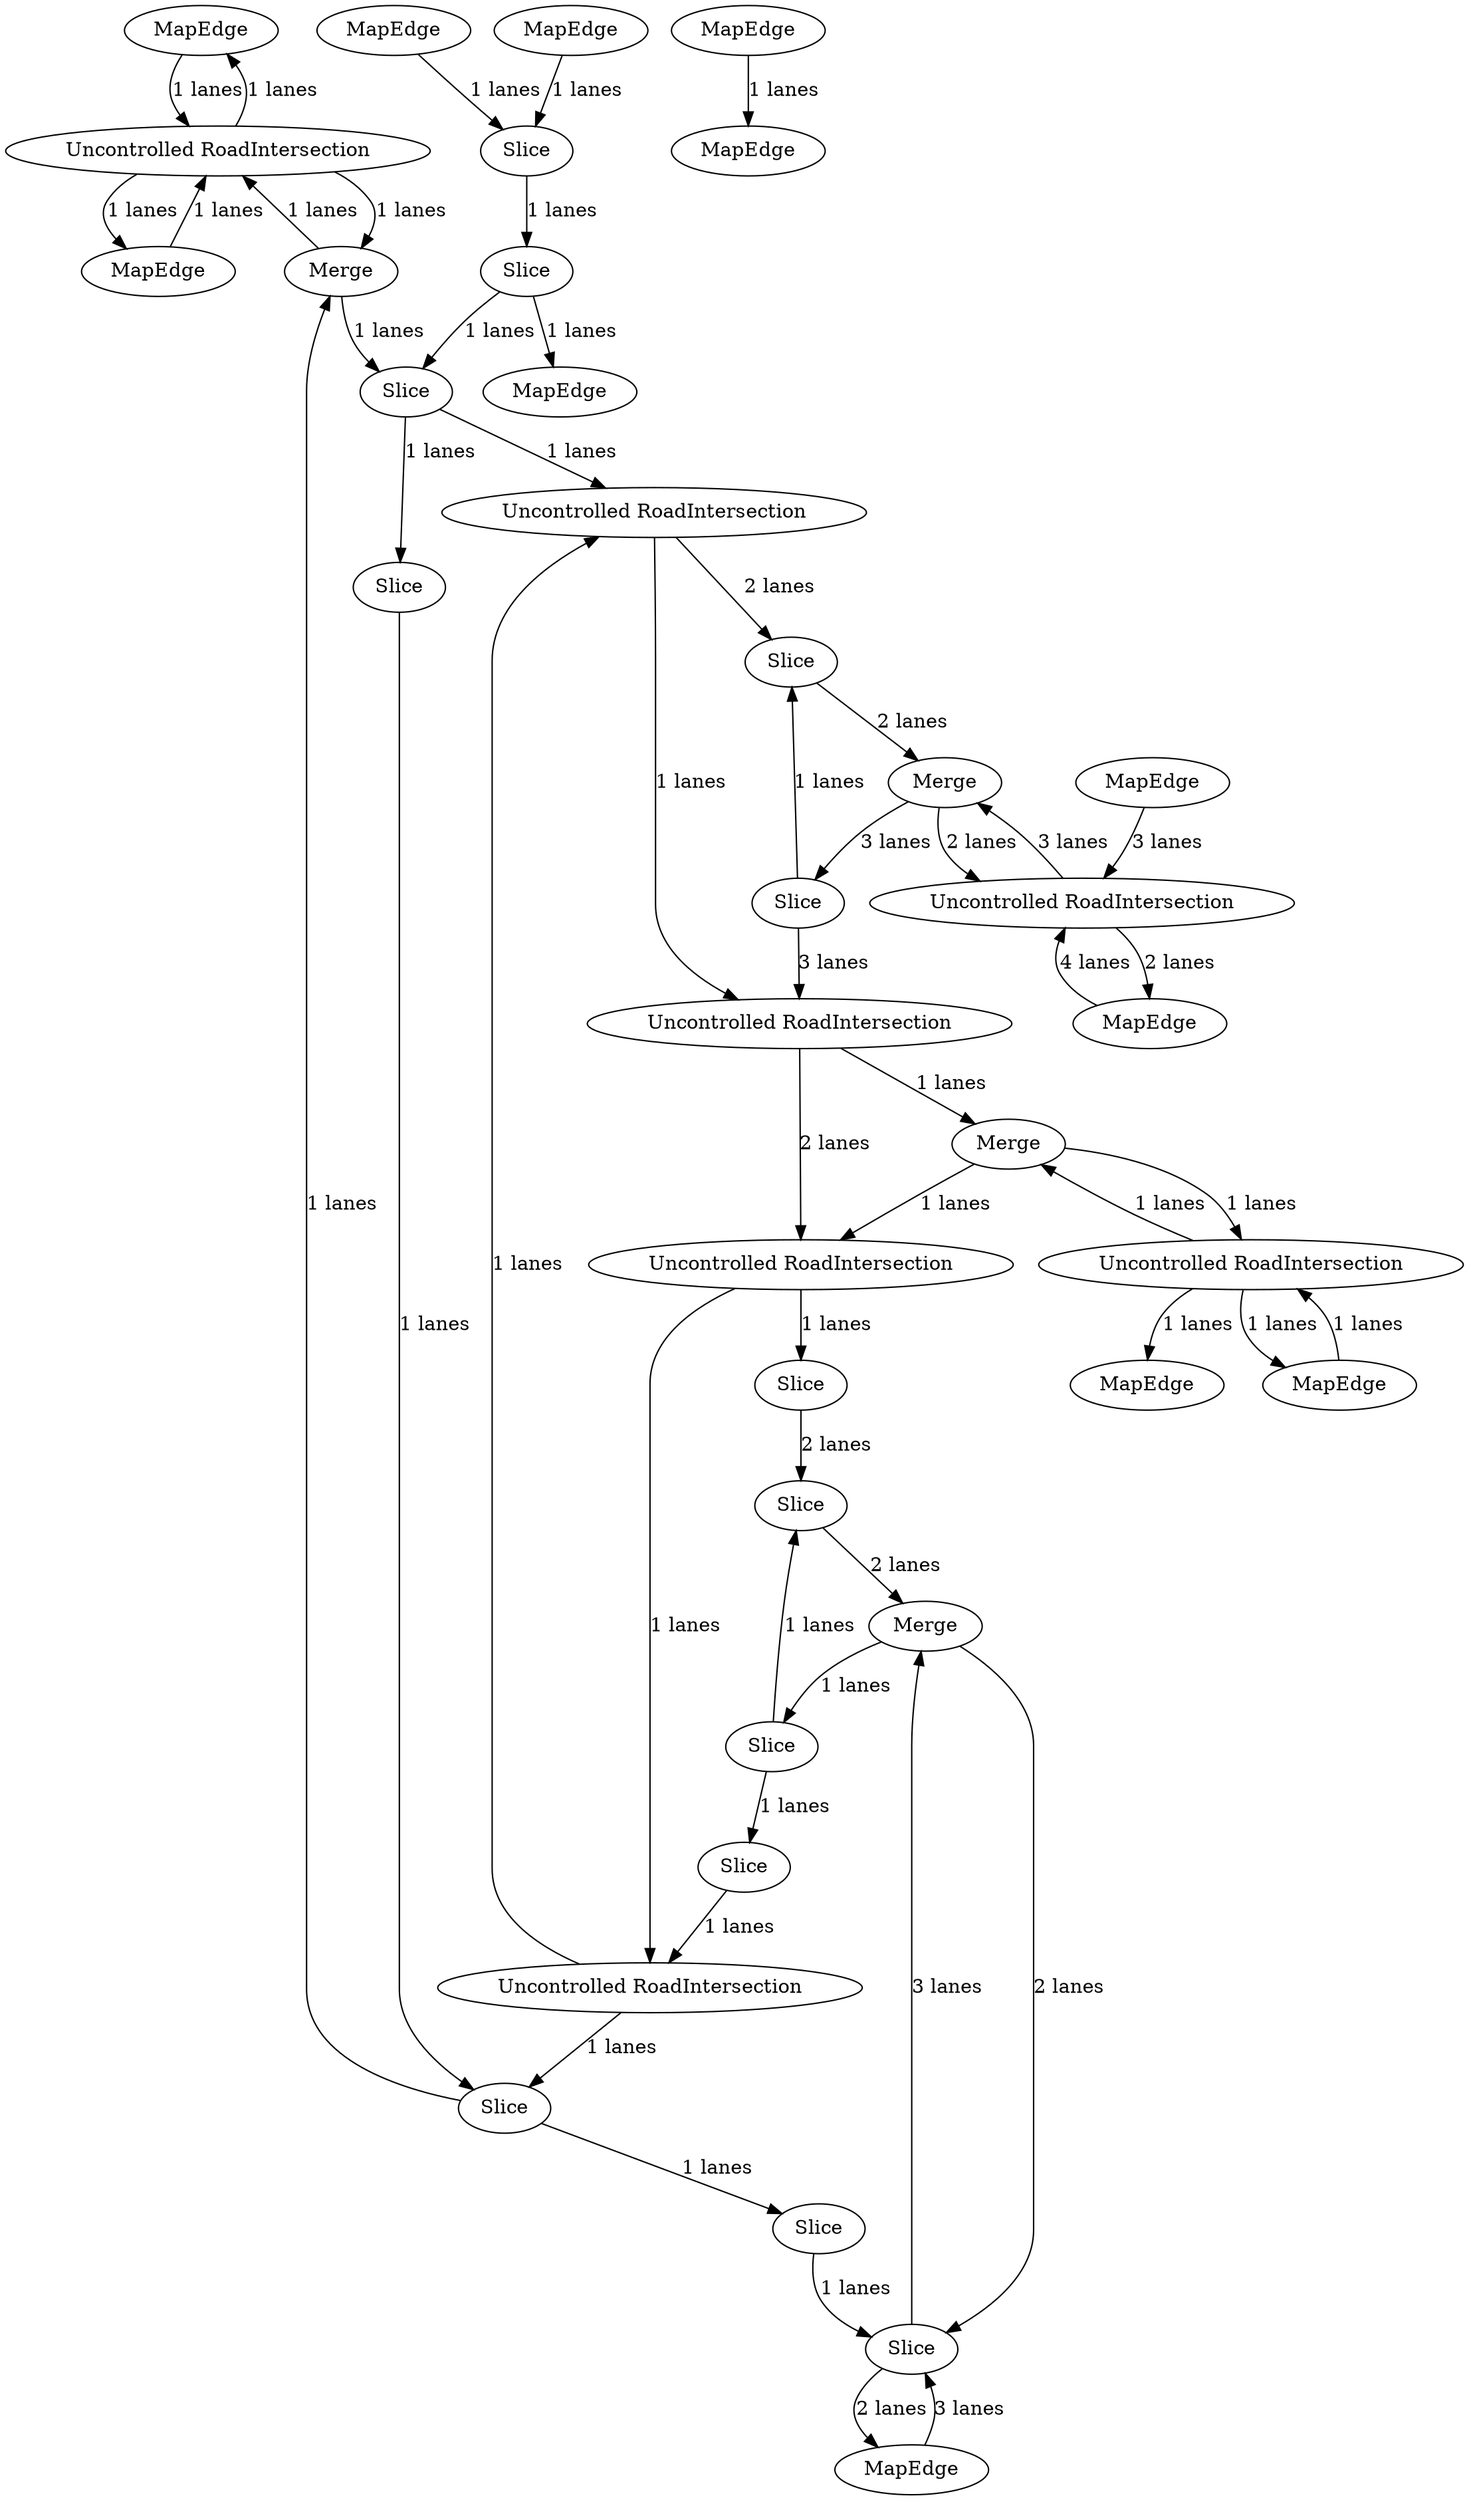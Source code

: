 digraph {
    0 [ label = "MapEdge" ]
    1 [ label = "Merge" ]
    2 [ label = "MapEdge" ]
    3 [ label = "Merge" ]
    4 [ label = "MapEdge" ]
    5 [ label = "Uncontrolled RoadIntersection" ]
    6 [ label = "MapEdge" ]
    7 [ label = "Slice" ]
    8 [ label = "MapEdge" ]
    9 [ label = "Uncontrolled RoadIntersection" ]
    10 [ label = "MapEdge" ]
    11 [ label = "MapEdge" ]
    12 [ label = "Uncontrolled RoadIntersection" ]
    13 [ label = "MapEdge" ]
    14 [ label = "Slice" ]
    15 [ label = "Slice" ]
    16 [ label = "Merge" ]
    17 [ label = "Slice" ]
    18 [ label = "Uncontrolled RoadIntersection" ]
    19 [ label = "MapEdge" ]
    20 [ label = "Slice" ]
    21 [ label = "Slice" ]
    22 [ label = "Uncontrolled RoadIntersection" ]
    23 [ label = "Merge" ]
    24 [ label = "Uncontrolled RoadIntersection" ]
    25 [ label = "Slice" ]
    26 [ label = "Uncontrolled RoadIntersection" ]
    27 [ label = "MapEdge" ]
    28 [ label = "MapEdge" ]
    29 [ label = "Slice" ]
    30 [ label = "Slice" ]
    31 [ label = "Slice" ]
    32 [ label = "Slice" ]
    33 [ label = "Slice" ]
    34 [ label = "Slice" ]
    35 [ label = "MapEdge" ]
    0 -> 12 [ label = "1 lanes" ]
    12 -> 0 [ label = "1 lanes" ]
    12 -> 1 [ label = "1 lanes" ]
    1 -> 12 [ label = "1 lanes" ]
    2 -> 9 [ label = "1 lanes" ]
    9 -> 2 [ label = "1 lanes" ]
    9 -> 3 [ label = "1 lanes" ]
    3 -> 9 [ label = "1 lanes" ]
    4 -> 5 [ label = "3 lanes" ]
    6 -> 14 [ label = "1 lanes" ]
    14 -> 7 [ label = "1 lanes" ]
    7 -> 8 [ label = "1 lanes" ]
    9 -> 10 [ label = "1 lanes" ]
    11 -> 12 [ label = "1 lanes" ]
    12 -> 11 [ label = "1 lanes" ]
    13 -> 14 [ label = "1 lanes" ]
    15 -> 21 [ label = "2 lanes" ]
    21 -> 16 [ label = "2 lanes" ]
    16 -> 20 [ label = "1 lanes" ]
    20 -> 17 [ label = "1 lanes" ]
    18 -> 15 [ label = "1 lanes" ]
    19 -> 31 [ label = "3 lanes" ]
    31 -> 19 [ label = "2 lanes" ]
    31 -> 16 [ label = "3 lanes" ]
    16 -> 31 [ label = "2 lanes" ]
    20 -> 21 [ label = "1 lanes" ]
    22 -> 30 [ label = "2 lanes" ]
    30 -> 23 [ label = "2 lanes" ]
    23 -> 29 [ label = "3 lanes" ]
    29 -> 24 [ label = "3 lanes" ]
    24 -> 18 [ label = "2 lanes" ]
    1 -> 25 [ label = "1 lanes" ]
    26 -> 34 [ label = "1 lanes" ]
    34 -> 1 [ label = "1 lanes" ]
    27 -> 28 [ label = "1 lanes" ]
    29 -> 30 [ label = "1 lanes" ]
    32 -> 31 [ label = "1 lanes" ]
    33 -> 34 [ label = "1 lanes" ]
    34 -> 32 [ label = "1 lanes" ]
    25 -> 33 [ label = "1 lanes" ]
    25 -> 22 [ label = "1 lanes" ]
    23 -> 5 [ label = "2 lanes" ]
    5 -> 23 [ label = "3 lanes" ]
    5 -> 35 [ label = "2 lanes" ]
    35 -> 5 [ label = "4 lanes" ]
    7 -> 25 [ label = "1 lanes" ]
    24 -> 3 [ label = "1 lanes" ]
    18 -> 26 [ label = "1 lanes" ]
    22 -> 24 [ label = "1 lanes" ]
    3 -> 18 [ label = "1 lanes" ]
    17 -> 26 [ label = "1 lanes" ]
    26 -> 22 [ label = "1 lanes" ]
}
